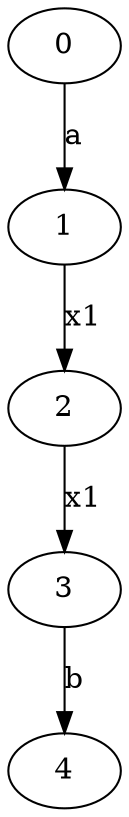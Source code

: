 digraph G {
0;1;2;3;4;
0 -> 1 [label="a"];
1 -> 2 [label="x1"];
2 -> 3 [label="x1"];
3 -> 4 [label="b"];
}